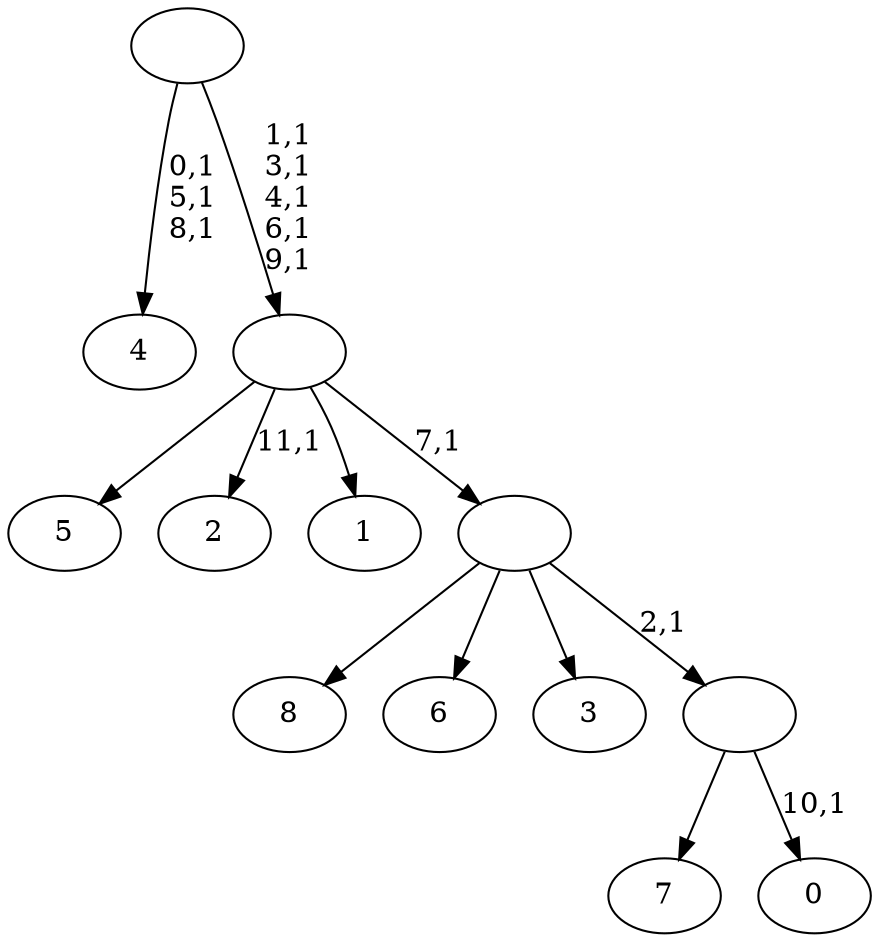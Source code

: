 digraph T {
	21 [label="8"]
	20 [label="7"]
	19 [label="6"]
	18 [label="5"]
	17 [label="4"]
	13 [label="3"]
	12 [label="2"]
	10 [label="1"]
	9 [label="0"]
	7 [label=""]
	6 [label=""]
	5 [label=""]
	0 [label=""]
	7 -> 9 [label="10,1"]
	7 -> 20 [label=""]
	6 -> 21 [label=""]
	6 -> 19 [label=""]
	6 -> 13 [label=""]
	6 -> 7 [label="2,1"]
	5 -> 12 [label="11,1"]
	5 -> 18 [label=""]
	5 -> 10 [label=""]
	5 -> 6 [label="7,1"]
	0 -> 5 [label="1,1\n3,1\n4,1\n6,1\n9,1"]
	0 -> 17 [label="0,1\n5,1\n8,1"]
}

